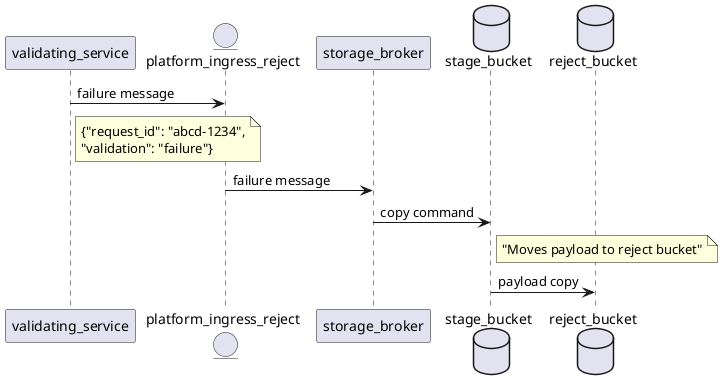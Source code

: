 @startuml Insights Storage Broker
participant validating_service
entity platform_ingress_reject
participant storage_broker
database stage_bucket
database reject_bucket
validating_service->platform_ingress_reject: failure message
Note right of validating_service: {"request_id": "abcd-1234",\n"validation": "failure"}
platform_ingress_reject->storage_broker: failure message
storage_broker->stage_bucket: copy command
Note right of stage_bucket: "Moves payload to reject bucket"
stage_bucket->reject_bucket: payload copy
@enduml